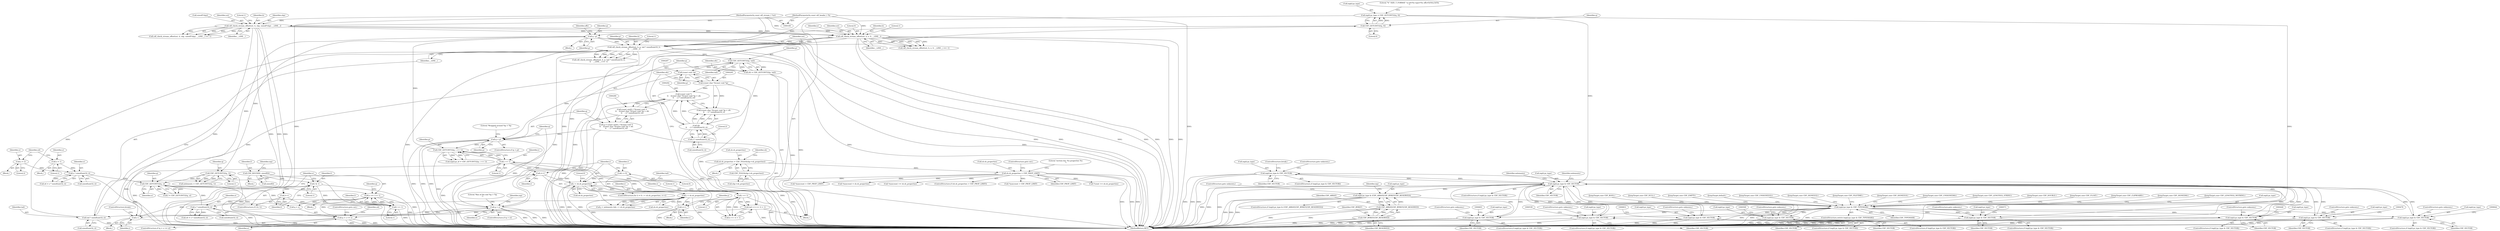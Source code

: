 digraph "0_php-src_0641e56be1af003aa02c7c6b0184466540637233@array" {
"1000854" [label="(Call,inp[i].pi_type & CDF_VECTOR)"];
"1000424" [label="(Call,inp[i].pi_type & CDF_TYPEMASK)"];
"1000411" [label="(Call,inp[i].pi_type & (CDF_ARRAY|CDF_BYREF|CDF_RESERVED))"];
"1000372" [label="(Call,inp[i].pi_type & CDF_VECTOR)"];
"1000340" [label="(Call,inp[i].pi_type = CDF_GETUINT32(q, 0))"];
"1000346" [label="(Call,CDF_GETUINT32(q, 0))"];
"1000318" [label="(Call,q > e)"];
"1000306" [label="(Call,q < p)"];
"1000287" [label="(Call,q = (const uint8_t *)(const void *)\n \t\t    ((const char *)(const void *)p + ofs\n \t\t    - 2 * sizeof(uint32_t)))"];
"1000289" [label="(Call,(const uint8_t *)(const void *)\n \t\t    ((const char *)(const void *)p + ofs\n \t\t    - 2 * sizeof(uint32_t)))"];
"1000291" [label="(Call,(const void *)\n \t\t    ((const char *)(const void *)p + ofs\n \t\t    - 2 * sizeof(uint32_t)))"];
"1000294" [label="(Call,(const char *)(const void *)p)"];
"1000296" [label="(Call,(const void *)p)"];
"1000284" [label="(Call,CDF_GETUINT32(p, tail))"];
"1000269" [label="(Call,cdf_check_stream_offset(sst, h, p, tail * sizeof(uint32_t),\n\t\t    __LINE__))"];
"1000238" [label="(Call,cdf_check_stream_offset(sst, h, e, 0, __LINE__))"];
"1000138" [label="(Call,cdf_check_stream_offset(sst, h, shp, sizeof(*shp), __LINE__))"];
"1000101" [label="(MethodParameterIn,const cdf_stream_t *sst)"];
"1000102" [label="(MethodParameterIn,const cdf_header_t *h)"];
"1000367" [label="(Call,q - p)"];
"1000335" [label="(Call,CDF_GETUINT32(p, i << 1))"];
"1000337" [label="(Call,i << 1)"];
"1000263" [label="(Call,i << 1)"];
"1000251" [label="(Call,i < sh.sh_properties)"];
"1000256" [label="(Call,i++)"];
"1000817" [label="(Call,i--)"];
"1000731" [label="(Call,i < sh.sh_properties)"];
"1000739" [label="(Call,i++)"];
"1000248" [label="(Call,i = 0)"];
"1000177" [label="(Call,sh.sh_properties > CDF_PROP_LIMIT)"];
"1000168" [label="(Call,sh.sh_properties = CDF_TOLE4(shp->sh_properties))"];
"1000172" [label="(Call,CDF_TOLE4(shp->sh_properties))"];
"1000273" [label="(Call,tail * sizeof(uint32_t))"];
"1000260" [label="(Call,tail = (i << 1) + 1)"];
"1000299" [label="(Call,ofs\n \t\t    - 2 * sizeof(uint32_t))"];
"1000282" [label="(Call,ofs = CDF_GETUINT32(p, tail))"];
"1000301" [label="(Call,2 * sizeof(uint32_t))"];
"1000805" [label="(Call,q + o >= e)"];
"1000745" [label="(Call,CDF_GETUINT32(q, o))"];
"1000382" [label="(Call,CDF_GETUINT32(q, 1))"];
"1000406" [label="(Call,o * sizeof(uint32_t))"];
"1000393" [label="(Call,o = 2)"];
"1000401" [label="(Call,o = 1)"];
"1000813" [label="(Call,o * sizeof(uint32_t))"];
"1000799" [label="(Call,o += l >> 1)"];
"1000801" [label="(Call,l >> 1)"];
"1000794" [label="(Call,l & 1)"];
"1000782" [label="(Call,CDF_ROUND(l, sizeof(l)))"];
"1000797" [label="(Call,l++)"];
"1000635" [label="(Call,inp[i].pi_type & CDF_VECTOR)"];
"1000594" [label="(Call,inp[i].pi_type & CDF_VECTOR)"];
"1000530" [label="(Call,inp[i].pi_type & CDF_VECTOR)"];
"1000854" [label="(Call,inp[i].pi_type & CDF_VECTOR)"];
"1000822" [label="(Call,inp[i].pi_type & CDF_VECTOR)"];
"1000500" [label="(Call,inp[i].pi_type & CDF_VECTOR)"];
"1000437" [label="(Call,inp[i].pi_type & CDF_VECTOR)"];
"1000562" [label="(Call,inp[i].pi_type & CDF_VECTOR)"];
"1000467" [label="(Call,inp[i].pi_type & CDF_VECTOR)"];
"1000417" [label="(Call,CDF_ARRAY|CDF_BYREF|CDF_RESERVED)"];
"1000419" [label="(Call,CDF_BYREF|CDF_RESERVED)"];
"1000379" [label="(Block,)"];
"1000249" [label="(Identifier,i)"];
"1000438" [label="(Call,inp[i].pi_type)"];
"1000784" [label="(Call,sizeof(l))"];
"1000339" [label="(Literal,1)"];
"1000242" [label="(Literal,0)"];
"1000145" [label="(Identifier,__LINE__)"];
"1000743" [label="(Call,l = CDF_GETUINT32(q, o))"];
"1000332" [label="(Identifier,inp)"];
"1000417" [label="(Call,CDF_ARRAY|CDF_BYREF|CDF_RESERVED)"];
"1000436" [label="(ControlStructure,if (inp[i].pi_type & CDF_VECTOR))"];
"1000335" [label="(Call,CDF_GETUINT32(p, i << 1))"];
"1000285" [label="(Identifier,p)"];
"1000287" [label="(Call,q = (const uint8_t *)(const void *)\n \t\t    ((const char *)(const void *)p + ofs\n \t\t    - 2 * sizeof(uint32_t)))"];
"1000265" [label="(Literal,1)"];
"1000727" [label="(Call,j < nelements && i < sh.sh_properties)"];
"1000746" [label="(Identifier,q)"];
"1000419" [label="(Call,CDF_BYREF|CDF_RESERVED)"];
"1000422" [label="(ControlStructure,goto unknown;)"];
"1000861" [label="(ControlStructure,goto unknown;)"];
"1000258" [label="(Block,)"];
"1000569" [label="(ControlStructure,goto unknown;)"];
"1000382" [label="(Call,CDF_GETUINT32(q, 1))"];
"1000498" [label="(JumpTarget,case CDF_UNSIGNED32:)"];
"1000860" [label="(Identifier,CDF_VECTOR)"];
"1000271" [label="(Identifier,h)"];
"1000318" [label="(Call,q > e)"];
"1000346" [label="(Call,CDF_GETUINT32(q, 0))"];
"1000181" [label="(Identifier,CDF_PROP_LIMIT)"];
"1000854" [label="(Call,inp[i].pi_type & CDF_VECTOR)"];
"1000801" [label="(Call,l >> 1)"];
"1000594" [label="(Call,inp[i].pi_type & CDF_VECTOR)"];
"1000294" [label="(Call,(const char *)(const void *)p)"];
"1000595" [label="(Call,inp[i].pi_type)"];
"1000420" [label="(Identifier,CDF_BYREF)"];
"1000797" [label="(Call,l++)"];
"1000403" [label="(Literal,1)"];
"1000410" [label="(ControlStructure,if (inp[i].pi_type & (CDF_ARRAY|CDF_BYREF|CDF_RESERVED)))"];
"1000736" [label="(Block,)"];
"1000821" [label="(ControlStructure,if (inp[i].pi_type & CDF_VECTOR))"];
"1000373" [label="(Call,inp[i].pi_type)"];
"1000782" [label="(Call,CDF_ROUND(l, sizeof(l)))"];
"1000263" [label="(Call,i << 1)"];
"1000465" [label="(JumpTarget,case CDF_SIGNED32:)"];
"1000341" [label="(Call,inp[i].pi_type)"];
"1000500" [label="(Call,inp[i].pi_type & CDF_VECTOR)"];
"1000820" [label="(JumpTarget,case CDF_FILETIME:)"];
"1000351" [label="(Literal,\"%\" SIZE_T_FORMAT \"u) id=%x type=%x offs=0x%tx,0x%x\n\")"];
"1000800" [label="(Identifier,o)"];
"1000102" [label="(MethodParameterIn,const cdf_header_t *h)"];
"1000435" [label="(JumpTarget,case CDF_SIGNED16:)"];
"1000819" [label="(ControlStructure,break;)"];
"1000251" [label="(Call,i < sh.sh_properties)"];
"1000179" [label="(Identifier,sh)"];
"1000741" [label="(Block,)"];
"1000853" [label="(ControlStructure,if (inp[i].pi_type & CDF_VECTOR))"];
"1000279" [label="(Literal,1)"];
"1000739" [label="(Call,i++)"];
"1000260" [label="(Call,tail = (i << 1) + 1)"];
"1000431" [label="(Block,)"];
"1000407" [label="(Identifier,o)"];
"1000139" [label="(Identifier,sst)"];
"1000499" [label="(ControlStructure,if (inp[i].pi_type & CDF_VECTOR))"];
"1000336" [label="(Identifier,p)"];
"1000404" [label="(Call,o4 = o * sizeof(uint32_t))"];
"1000789" [label="(Identifier,inp)"];
"1000421" [label="(Identifier,CDF_RESERVED)"];
"1000347" [label="(Identifier,q)"];
"1000256" [label="(Call,i++)"];
"1000560" [label="(JumpTarget,case CDF_UNSIGNED64:)"];
"1000283" [label="(Identifier,ofs)"];
"1000806" [label="(Call,q + o)"];
"1000676" [label="(JumpTarget,case CDF_LENGTH32_STRING:)"];
"1000418" [label="(Identifier,CDF_ARRAY)"];
"1000286" [label="(Identifier,tail)"];
"1000277" [label="(Identifier,__LINE__)"];
"1000563" [label="(Call,inp[i].pi_type)"];
"1000240" [label="(Identifier,h)"];
"1000804" [label="(ControlStructure,if (q + o >= e))"];
"1000393" [label="(Call,o = 2)"];
"1000633" [label="(JumpTarget,case CDF_DOUBLE:)"];
"1000423" [label="(ControlStructure,switch (inp[i].pi_type & CDF_TYPEMASK))"];
"1000237" [label="(Call,cdf_check_stream_offset(sst, h, e, 0, __LINE__) == -1)"];
"1000383" [label="(Identifier,q)"];
"1000296" [label="(Call,(const void *)p)"];
"1000284" [label="(Call,CDF_GETUINT32(p, tail))"];
"1000802" [label="(Identifier,l)"];
"1000338" [label="(Identifier,i)"];
"1000745" [label="(Call,CDF_GETUINT32(q, o))"];
"1000592" [label="(JumpTarget,case CDF_FLOAT:)"];
"1000245" [label="(Literal,1)"];
"1000852" [label="(JumpTarget,case CDF_CLIPBOARD:)"];
"1000305" [label="(ControlStructure,if (q < p))"];
"1000269" [label="(Call,cdf_check_stream_offset(sst, h, p, tail * sizeof(uint32_t),\n\t\t    __LINE__))"];
"1000168" [label="(Call,sh.sh_properties = CDF_TOLE4(shp->sh_properties))"];
"1000506" [label="(Identifier,CDF_VECTOR)"];
"1000273" [label="(Call,tail * sizeof(uint32_t))"];
"1000147" [label="(Literal,1)"];
"1000261" [label="(Identifier,tail)"];
"1000875" [label="(Literal,0)"];
"1000230" [label="(Call,*count += sh.sh_properties)"];
"1000813" [label="(Call,o * sizeof(uint32_t))"];
"1000828" [label="(Identifier,CDF_VECTOR)"];
"1000692" [label="(Call,*maxcount > CDF_PROP_LIMIT)"];
"1000528" [label="(JumpTarget,case CDF_SIGNED64:)"];
"1000312" [label="(Literal,\"Wrapped around %p < %p\n\")"];
"1000253" [label="(Call,sh.sh_properties)"];
"1000793" [label="(ControlStructure,if (l & 1))"];
"1000536" [label="(Identifier,CDF_VECTOR)"];
"1000138" [label="(Call,cdf_check_stream_offset(sst, h, shp, sizeof(*shp), __LINE__))"];
"1000537" [label="(ControlStructure,goto unknown;)"];
"1000252" [label="(Identifier,i)"];
"1000795" [label="(Identifier,l)"];
"1000411" [label="(Call,inp[i].pi_type & (CDF_ARRAY|CDF_BYREF|CDF_RESERVED))"];
"1000394" [label="(Identifier,o)"];
"1000402" [label="(Identifier,o)"];
"1000677" [label="(JumpTarget,case CDF_LENGTH32_WSTRING:)"];
"1000798" [label="(Identifier,l)"];
"1000809" [label="(Identifier,e)"];
"1000211" [label="(Call,*maxcount = sh.sh_properties)"];
"1000173" [label="(Call,shp->sh_properties)"];
"1000291" [label="(Call,(const void *)\n \t\t    ((const char *)(const void *)p + ofs\n \t\t    - 2 * sizeof(uint32_t)))"];
"1000568" [label="(Identifier,CDF_VECTOR)"];
"1000107" [label="(Block,)"];
"1000371" [label="(ControlStructure,if (inp[i].pi_type & CDF_VECTOR))"];
"1000634" [label="(ControlStructure,if (inp[i].pi_type & CDF_VECTOR))"];
"1000368" [label="(Identifier,q)"];
"1000262" [label="(Call,(i << 1) + 1)"];
"1000182" [label="(ControlStructure,goto out;)"];
"1000427" [label="(Identifier,inp)"];
"1000270" [label="(Identifier,sst)"];
"1000731" [label="(Call,i < sh.sh_properties)"];
"1000530" [label="(Call,inp[i].pi_type & CDF_VECTOR)"];
"1000562" [label="(Call,inp[i].pi_type & CDF_VECTOR)"];
"1000302" [label="(Literal,2)"];
"1000172" [label="(Call,CDF_TOLE4(shp->sh_properties))"];
"1000241" [label="(Identifier,e)"];
"1000140" [label="(Identifier,h)"];
"1000185" [label="(Literal,\"section len: %u properties %u\n\")"];
"1000805" [label="(Call,q + o >= e)"];
"1000561" [label="(ControlStructure,if (inp[i].pi_type & CDF_VECTOR))"];
"1000822" [label="(Call,inp[i].pi_type & CDF_VECTOR)"];
"1000372" [label="(Call,inp[i].pi_type & CDF_VECTOR)"];
"1000370" [label="(Identifier,offs)"];
"1000796" [label="(Literal,1)"];
"1000340" [label="(Call,inp[i].pi_type = CDF_GETUINT32(q, 0))"];
"1000257" [label="(Identifier,i)"];
"1000137" [label="(Call,cdf_check_stream_offset(sst, h, shp, sizeof(*shp), __LINE__) == -1)"];
"1000303" [label="(Call,sizeof(uint32_t))"];
"1000641" [label="(Identifier,CDF_VECTOR)"];
"1000282" [label="(Call,ofs = CDF_GETUINT32(p, tail))"];
"1000319" [label="(Identifier,q)"];
"1000817" [label="(Call,i--)"];
"1000408" [label="(Call,sizeof(uint32_t))"];
"1000247" [label="(ControlStructure,for (i = 0; i < sh.sh_properties; i++))"];
"1000601" [label="(ControlStructure,goto unknown;)"];
"1000531" [label="(Call,inp[i].pi_type)"];
"1000425" [label="(Call,inp[i].pi_type)"];
"1000177" [label="(Call,sh.sh_properties > CDF_PROP_LIMIT)"];
"1000381" [label="(Identifier,nelements)"];
"1000497" [label="(JumpTarget,case CDF_BOOL:)"];
"1000399" [label="(Identifier,nelements)"];
"1000293" [label="(Call,(const char *)(const void *)p + ofs\n \t\t    - 2 * sizeof(uint32_t))"];
"1000855" [label="(Call,inp[i].pi_type)"];
"1000814" [label="(Identifier,o)"];
"1000507" [label="(ControlStructure,goto unknown;)"];
"1000473" [label="(Identifier,CDF_VECTOR)"];
"1000862" [label="(ControlStructure,break;)"];
"1000395" [label="(Literal,2)"];
"1000406" [label="(Call,o * sizeof(uint32_t))"];
"1000740" [label="(Identifier,i)"];
"1000642" [label="(ControlStructure,goto unknown;)"];
"1000818" [label="(Identifier,i)"];
"1000474" [label="(ControlStructure,goto unknown;)"];
"1000324" [label="(Literal,\"Ran of the end %p > %p\n\")"];
"1000308" [label="(Identifier,p)"];
"1000432" [label="(JumpTarget,case CDF_NULL:)"];
"1000437" [label="(Call,inp[i].pi_type & CDF_VECTOR)"];
"1000466" [label="(ControlStructure,if (inp[i].pi_type & CDF_VECTOR))"];
"1000274" [label="(Identifier,tail)"];
"1000298" [label="(Identifier,p)"];
"1000238" [label="(Call,cdf_check_stream_offset(sst, h, e, 0, __LINE__))"];
"1000799" [label="(Call,o += l >> 1)"];
"1000397" [label="(Block,)"];
"1000101" [label="(MethodParameterIn,const cdf_stream_t *sst)"];
"1000239" [label="(Identifier,sst)"];
"1000272" [label="(Identifier,p)"];
"1000264" [label="(Identifier,i)"];
"1000141" [label="(Identifier,shp)"];
"1000636" [label="(Call,inp[i].pi_type)"];
"1000366" [label="(Block,)"];
"1000729" [label="(Identifier,j)"];
"1000811" [label="(Call,o4 = o * sizeof(uint32_t))"];
"1000369" [label="(Identifier,p)"];
"1000266" [label="(Literal,1)"];
"1000268" [label="(Call,cdf_check_stream_offset(sst, h, p, tail * sizeof(uint32_t),\n\t\t    __LINE__) == -1)"];
"1000203" [label="(Call,*maxcount += sh.sh_properties)"];
"1000300" [label="(Identifier,ofs)"];
"1000142" [label="(Call,sizeof(*shp))"];
"1000733" [label="(Call,sh.sh_properties)"];
"1000317" [label="(ControlStructure,if (q > e))"];
"1000812" [label="(Identifier,o4)"];
"1000348" [label="(Literal,0)"];
"1000794" [label="(Call,l & 1)"];
"1000783" [label="(Identifier,l)"];
"1000747" [label="(Identifier,o)"];
"1000329" [label="(Call,inp[i].pi_id = CDF_GETUINT32(p, i << 1))"];
"1000444" [label="(ControlStructure,goto unknown;)"];
"1000380" [label="(Call,nelements = CDF_GETUINT32(q, 1))"];
"1000803" [label="(Literal,1)"];
"1000320" [label="(Identifier,e)"];
"1000467" [label="(Call,inp[i].pi_type & CDF_VECTOR)"];
"1000306" [label="(Call,q < p)"];
"1000248" [label="(Call,i = 0)"];
"1000781" [label="(Block,)"];
"1000250" [label="(Literal,0)"];
"1000176" [label="(ControlStructure,if (sh.sh_properties > CDF_PROP_LIMIT))"];
"1000823" [label="(Call,inp[i].pi_type)"];
"1000288" [label="(Identifier,q)"];
"1000275" [label="(Call,sizeof(uint32_t))"];
"1000529" [label="(ControlStructure,if (inp[i].pi_type & CDF_VECTOR))"];
"1000883" [label="(MethodReturn,RET)"];
"1000299" [label="(Call,ofs\n \t\t    - 2 * sizeof(uint32_t))"];
"1000243" [label="(Identifier,__LINE__)"];
"1000424" [label="(Call,inp[i].pi_type & CDF_TYPEMASK)"];
"1000198" [label="(Call,*maxcount > CDF_PROP_LIMIT)"];
"1000378" [label="(Identifier,CDF_VECTOR)"];
"1000401" [label="(Call,o = 1)"];
"1000289" [label="(Call,(const uint8_t *)(const void *)\n \t\t    ((const char *)(const void *)p + ofs\n \t\t    - 2 * sizeof(uint32_t)))"];
"1000178" [label="(Call,sh.sh_properties)"];
"1000384" [label="(Literal,1)"];
"1000405" [label="(Identifier,o4)"];
"1000600" [label="(Identifier,CDF_VECTOR)"];
"1000433" [label="(JumpTarget,case CDF_EMPTY:)"];
"1000815" [label="(Call,sizeof(uint32_t))"];
"1000635" [label="(Call,inp[i].pi_type & CDF_VECTOR)"];
"1000307" [label="(Identifier,q)"];
"1000468" [label="(Call,inp[i].pi_type)"];
"1000367" [label="(Call,q - p)"];
"1000169" [label="(Call,sh.sh_properties)"];
"1000301" [label="(Call,2 * sizeof(uint32_t))"];
"1000501" [label="(Call,inp[i].pi_type)"];
"1000732" [label="(Identifier,i)"];
"1000430" [label="(Identifier,CDF_TYPEMASK)"];
"1000337" [label="(Call,i << 1)"];
"1000807" [label="(Identifier,q)"];
"1000829" [label="(ControlStructure,goto unknown;)"];
"1000593" [label="(ControlStructure,if (inp[i].pi_type & CDF_VECTOR))"];
"1000810" [label="(ControlStructure,goto out;)"];
"1000443" [label="(Identifier,CDF_VECTOR)"];
"1000863" [label="(JumpTarget,default:)"];
"1000412" [label="(Call,inp[i].pi_type)"];
"1000854" -> "1000853"  [label="AST: "];
"1000854" -> "1000860"  [label="CFG: "];
"1000855" -> "1000854"  [label="AST: "];
"1000860" -> "1000854"  [label="AST: "];
"1000861" -> "1000854"  [label="CFG: "];
"1000862" -> "1000854"  [label="CFG: "];
"1000854" -> "1000883"  [label="DDG: "];
"1000854" -> "1000883"  [label="DDG: "];
"1000854" -> "1000883"  [label="DDG: "];
"1000854" -> "1000372"  [label="DDG: "];
"1000424" -> "1000854"  [label="DDG: "];
"1000372" -> "1000854"  [label="DDG: "];
"1000424" -> "1000423"  [label="AST: "];
"1000424" -> "1000430"  [label="CFG: "];
"1000425" -> "1000424"  [label="AST: "];
"1000430" -> "1000424"  [label="AST: "];
"1000432" -> "1000424"  [label="CFG: "];
"1000433" -> "1000424"  [label="CFG: "];
"1000435" -> "1000424"  [label="CFG: "];
"1000465" -> "1000424"  [label="CFG: "];
"1000497" -> "1000424"  [label="CFG: "];
"1000498" -> "1000424"  [label="CFG: "];
"1000528" -> "1000424"  [label="CFG: "];
"1000560" -> "1000424"  [label="CFG: "];
"1000592" -> "1000424"  [label="CFG: "];
"1000633" -> "1000424"  [label="CFG: "];
"1000676" -> "1000424"  [label="CFG: "];
"1000677" -> "1000424"  [label="CFG: "];
"1000820" -> "1000424"  [label="CFG: "];
"1000852" -> "1000424"  [label="CFG: "];
"1000863" -> "1000424"  [label="CFG: "];
"1000424" -> "1000883"  [label="DDG: "];
"1000424" -> "1000883"  [label="DDG: "];
"1000424" -> "1000883"  [label="DDG: "];
"1000411" -> "1000424"  [label="DDG: "];
"1000424" -> "1000437"  [label="DDG: "];
"1000424" -> "1000467"  [label="DDG: "];
"1000424" -> "1000500"  [label="DDG: "];
"1000424" -> "1000530"  [label="DDG: "];
"1000424" -> "1000562"  [label="DDG: "];
"1000424" -> "1000594"  [label="DDG: "];
"1000424" -> "1000635"  [label="DDG: "];
"1000424" -> "1000822"  [label="DDG: "];
"1000411" -> "1000410"  [label="AST: "];
"1000411" -> "1000417"  [label="CFG: "];
"1000412" -> "1000411"  [label="AST: "];
"1000417" -> "1000411"  [label="AST: "];
"1000422" -> "1000411"  [label="CFG: "];
"1000427" -> "1000411"  [label="CFG: "];
"1000411" -> "1000883"  [label="DDG: "];
"1000411" -> "1000883"  [label="DDG: "];
"1000411" -> "1000883"  [label="DDG: "];
"1000372" -> "1000411"  [label="DDG: "];
"1000417" -> "1000411"  [label="DDG: "];
"1000417" -> "1000411"  [label="DDG: "];
"1000372" -> "1000371"  [label="AST: "];
"1000372" -> "1000378"  [label="CFG: "];
"1000373" -> "1000372"  [label="AST: "];
"1000378" -> "1000372"  [label="AST: "];
"1000381" -> "1000372"  [label="CFG: "];
"1000399" -> "1000372"  [label="CFG: "];
"1000372" -> "1000883"  [label="DDG: "];
"1000372" -> "1000883"  [label="DDG: "];
"1000372" -> "1000883"  [label="DDG: "];
"1000340" -> "1000372"  [label="DDG: "];
"1000635" -> "1000372"  [label="DDG: "];
"1000594" -> "1000372"  [label="DDG: "];
"1000530" -> "1000372"  [label="DDG: "];
"1000822" -> "1000372"  [label="DDG: "];
"1000500" -> "1000372"  [label="DDG: "];
"1000437" -> "1000372"  [label="DDG: "];
"1000562" -> "1000372"  [label="DDG: "];
"1000467" -> "1000372"  [label="DDG: "];
"1000372" -> "1000437"  [label="DDG: "];
"1000372" -> "1000467"  [label="DDG: "];
"1000372" -> "1000500"  [label="DDG: "];
"1000372" -> "1000530"  [label="DDG: "];
"1000372" -> "1000562"  [label="DDG: "];
"1000372" -> "1000594"  [label="DDG: "];
"1000372" -> "1000635"  [label="DDG: "];
"1000372" -> "1000822"  [label="DDG: "];
"1000340" -> "1000258"  [label="AST: "];
"1000340" -> "1000346"  [label="CFG: "];
"1000341" -> "1000340"  [label="AST: "];
"1000346" -> "1000340"  [label="AST: "];
"1000351" -> "1000340"  [label="CFG: "];
"1000340" -> "1000883"  [label="DDG: "];
"1000346" -> "1000340"  [label="DDG: "];
"1000346" -> "1000340"  [label="DDG: "];
"1000346" -> "1000348"  [label="CFG: "];
"1000347" -> "1000346"  [label="AST: "];
"1000348" -> "1000346"  [label="AST: "];
"1000318" -> "1000346"  [label="DDG: "];
"1000346" -> "1000367"  [label="DDG: "];
"1000318" -> "1000317"  [label="AST: "];
"1000318" -> "1000320"  [label="CFG: "];
"1000319" -> "1000318"  [label="AST: "];
"1000320" -> "1000318"  [label="AST: "];
"1000324" -> "1000318"  [label="CFG: "];
"1000332" -> "1000318"  [label="CFG: "];
"1000318" -> "1000883"  [label="DDG: "];
"1000318" -> "1000883"  [label="DDG: "];
"1000318" -> "1000883"  [label="DDG: "];
"1000306" -> "1000318"  [label="DDG: "];
"1000805" -> "1000318"  [label="DDG: "];
"1000238" -> "1000318"  [label="DDG: "];
"1000318" -> "1000805"  [label="DDG: "];
"1000306" -> "1000305"  [label="AST: "];
"1000306" -> "1000308"  [label="CFG: "];
"1000307" -> "1000306"  [label="AST: "];
"1000308" -> "1000306"  [label="AST: "];
"1000312" -> "1000306"  [label="CFG: "];
"1000319" -> "1000306"  [label="CFG: "];
"1000306" -> "1000883"  [label="DDG: "];
"1000306" -> "1000883"  [label="DDG: "];
"1000306" -> "1000883"  [label="DDG: "];
"1000287" -> "1000306"  [label="DDG: "];
"1000296" -> "1000306"  [label="DDG: "];
"1000306" -> "1000335"  [label="DDG: "];
"1000287" -> "1000258"  [label="AST: "];
"1000287" -> "1000289"  [label="CFG: "];
"1000288" -> "1000287"  [label="AST: "];
"1000289" -> "1000287"  [label="AST: "];
"1000307" -> "1000287"  [label="CFG: "];
"1000287" -> "1000883"  [label="DDG: "];
"1000289" -> "1000287"  [label="DDG: "];
"1000289" -> "1000291"  [label="CFG: "];
"1000290" -> "1000289"  [label="AST: "];
"1000291" -> "1000289"  [label="AST: "];
"1000289" -> "1000883"  [label="DDG: "];
"1000291" -> "1000289"  [label="DDG: "];
"1000291" -> "1000293"  [label="CFG: "];
"1000292" -> "1000291"  [label="AST: "];
"1000293" -> "1000291"  [label="AST: "];
"1000291" -> "1000883"  [label="DDG: "];
"1000294" -> "1000291"  [label="DDG: "];
"1000299" -> "1000291"  [label="DDG: "];
"1000299" -> "1000291"  [label="DDG: "];
"1000294" -> "1000293"  [label="AST: "];
"1000294" -> "1000296"  [label="CFG: "];
"1000295" -> "1000294"  [label="AST: "];
"1000296" -> "1000294"  [label="AST: "];
"1000300" -> "1000294"  [label="CFG: "];
"1000294" -> "1000883"  [label="DDG: "];
"1000294" -> "1000293"  [label="DDG: "];
"1000296" -> "1000294"  [label="DDG: "];
"1000296" -> "1000298"  [label="CFG: "];
"1000297" -> "1000296"  [label="AST: "];
"1000298" -> "1000296"  [label="AST: "];
"1000284" -> "1000296"  [label="DDG: "];
"1000284" -> "1000282"  [label="AST: "];
"1000284" -> "1000286"  [label="CFG: "];
"1000285" -> "1000284"  [label="AST: "];
"1000286" -> "1000284"  [label="AST: "];
"1000282" -> "1000284"  [label="CFG: "];
"1000284" -> "1000883"  [label="DDG: "];
"1000284" -> "1000282"  [label="DDG: "];
"1000284" -> "1000282"  [label="DDG: "];
"1000269" -> "1000284"  [label="DDG: "];
"1000273" -> "1000284"  [label="DDG: "];
"1000269" -> "1000268"  [label="AST: "];
"1000269" -> "1000277"  [label="CFG: "];
"1000270" -> "1000269"  [label="AST: "];
"1000271" -> "1000269"  [label="AST: "];
"1000272" -> "1000269"  [label="AST: "];
"1000273" -> "1000269"  [label="AST: "];
"1000277" -> "1000269"  [label="AST: "];
"1000279" -> "1000269"  [label="CFG: "];
"1000269" -> "1000883"  [label="DDG: "];
"1000269" -> "1000883"  [label="DDG: "];
"1000269" -> "1000883"  [label="DDG: "];
"1000269" -> "1000883"  [label="DDG: "];
"1000269" -> "1000883"  [label="DDG: "];
"1000269" -> "1000268"  [label="DDG: "];
"1000269" -> "1000268"  [label="DDG: "];
"1000269" -> "1000268"  [label="DDG: "];
"1000269" -> "1000268"  [label="DDG: "];
"1000269" -> "1000268"  [label="DDG: "];
"1000238" -> "1000269"  [label="DDG: "];
"1000238" -> "1000269"  [label="DDG: "];
"1000238" -> "1000269"  [label="DDG: "];
"1000101" -> "1000269"  [label="DDG: "];
"1000102" -> "1000269"  [label="DDG: "];
"1000367" -> "1000269"  [label="DDG: "];
"1000273" -> "1000269"  [label="DDG: "];
"1000238" -> "1000237"  [label="AST: "];
"1000238" -> "1000243"  [label="CFG: "];
"1000239" -> "1000238"  [label="AST: "];
"1000240" -> "1000238"  [label="AST: "];
"1000241" -> "1000238"  [label="AST: "];
"1000242" -> "1000238"  [label="AST: "];
"1000243" -> "1000238"  [label="AST: "];
"1000245" -> "1000238"  [label="CFG: "];
"1000238" -> "1000883"  [label="DDG: "];
"1000238" -> "1000883"  [label="DDG: "];
"1000238" -> "1000883"  [label="DDG: "];
"1000238" -> "1000883"  [label="DDG: "];
"1000238" -> "1000237"  [label="DDG: "];
"1000238" -> "1000237"  [label="DDG: "];
"1000238" -> "1000237"  [label="DDG: "];
"1000238" -> "1000237"  [label="DDG: "];
"1000238" -> "1000237"  [label="DDG: "];
"1000138" -> "1000238"  [label="DDG: "];
"1000138" -> "1000238"  [label="DDG: "];
"1000138" -> "1000238"  [label="DDG: "];
"1000101" -> "1000238"  [label="DDG: "];
"1000102" -> "1000238"  [label="DDG: "];
"1000138" -> "1000137"  [label="AST: "];
"1000138" -> "1000145"  [label="CFG: "];
"1000139" -> "1000138"  [label="AST: "];
"1000140" -> "1000138"  [label="AST: "];
"1000141" -> "1000138"  [label="AST: "];
"1000142" -> "1000138"  [label="AST: "];
"1000145" -> "1000138"  [label="AST: "];
"1000147" -> "1000138"  [label="CFG: "];
"1000138" -> "1000883"  [label="DDG: "];
"1000138" -> "1000883"  [label="DDG: "];
"1000138" -> "1000883"  [label="DDG: "];
"1000138" -> "1000883"  [label="DDG: "];
"1000138" -> "1000137"  [label="DDG: "];
"1000138" -> "1000137"  [label="DDG: "];
"1000138" -> "1000137"  [label="DDG: "];
"1000138" -> "1000137"  [label="DDG: "];
"1000101" -> "1000138"  [label="DDG: "];
"1000102" -> "1000138"  [label="DDG: "];
"1000101" -> "1000100"  [label="AST: "];
"1000101" -> "1000883"  [label="DDG: "];
"1000102" -> "1000100"  [label="AST: "];
"1000102" -> "1000883"  [label="DDG: "];
"1000367" -> "1000366"  [label="AST: "];
"1000367" -> "1000369"  [label="CFG: "];
"1000368" -> "1000367"  [label="AST: "];
"1000369" -> "1000367"  [label="AST: "];
"1000370" -> "1000367"  [label="CFG: "];
"1000367" -> "1000883"  [label="DDG: "];
"1000367" -> "1000883"  [label="DDG: "];
"1000367" -> "1000883"  [label="DDG: "];
"1000335" -> "1000367"  [label="DDG: "];
"1000367" -> "1000382"  [label="DDG: "];
"1000367" -> "1000745"  [label="DDG: "];
"1000335" -> "1000329"  [label="AST: "];
"1000335" -> "1000337"  [label="CFG: "];
"1000336" -> "1000335"  [label="AST: "];
"1000337" -> "1000335"  [label="AST: "];
"1000329" -> "1000335"  [label="CFG: "];
"1000335" -> "1000883"  [label="DDG: "];
"1000335" -> "1000329"  [label="DDG: "];
"1000335" -> "1000329"  [label="DDG: "];
"1000337" -> "1000335"  [label="DDG: "];
"1000337" -> "1000335"  [label="DDG: "];
"1000337" -> "1000339"  [label="CFG: "];
"1000338" -> "1000337"  [label="AST: "];
"1000339" -> "1000337"  [label="AST: "];
"1000337" -> "1000883"  [label="DDG: "];
"1000337" -> "1000256"  [label="DDG: "];
"1000263" -> "1000337"  [label="DDG: "];
"1000337" -> "1000731"  [label="DDG: "];
"1000337" -> "1000739"  [label="DDG: "];
"1000337" -> "1000817"  [label="DDG: "];
"1000263" -> "1000262"  [label="AST: "];
"1000263" -> "1000265"  [label="CFG: "];
"1000264" -> "1000263"  [label="AST: "];
"1000265" -> "1000263"  [label="AST: "];
"1000266" -> "1000263"  [label="CFG: "];
"1000263" -> "1000883"  [label="DDG: "];
"1000263" -> "1000260"  [label="DDG: "];
"1000263" -> "1000260"  [label="DDG: "];
"1000263" -> "1000262"  [label="DDG: "];
"1000263" -> "1000262"  [label="DDG: "];
"1000251" -> "1000263"  [label="DDG: "];
"1000251" -> "1000247"  [label="AST: "];
"1000251" -> "1000253"  [label="CFG: "];
"1000252" -> "1000251"  [label="AST: "];
"1000253" -> "1000251"  [label="AST: "];
"1000261" -> "1000251"  [label="CFG: "];
"1000875" -> "1000251"  [label="CFG: "];
"1000251" -> "1000883"  [label="DDG: "];
"1000251" -> "1000883"  [label="DDG: "];
"1000251" -> "1000883"  [label="DDG: "];
"1000256" -> "1000251"  [label="DDG: "];
"1000248" -> "1000251"  [label="DDG: "];
"1000731" -> "1000251"  [label="DDG: "];
"1000177" -> "1000251"  [label="DDG: "];
"1000251" -> "1000727"  [label="DDG: "];
"1000251" -> "1000731"  [label="DDG: "];
"1000256" -> "1000247"  [label="AST: "];
"1000256" -> "1000257"  [label="CFG: "];
"1000257" -> "1000256"  [label="AST: "];
"1000252" -> "1000256"  [label="CFG: "];
"1000817" -> "1000256"  [label="DDG: "];
"1000817" -> "1000431"  [label="AST: "];
"1000817" -> "1000818"  [label="CFG: "];
"1000818" -> "1000817"  [label="AST: "];
"1000819" -> "1000817"  [label="CFG: "];
"1000817" -> "1000883"  [label="DDG: "];
"1000731" -> "1000817"  [label="DDG: "];
"1000739" -> "1000817"  [label="DDG: "];
"1000731" -> "1000727"  [label="AST: "];
"1000731" -> "1000733"  [label="CFG: "];
"1000732" -> "1000731"  [label="AST: "];
"1000733" -> "1000731"  [label="AST: "];
"1000727" -> "1000731"  [label="CFG: "];
"1000731" -> "1000883"  [label="DDG: "];
"1000731" -> "1000883"  [label="DDG: "];
"1000731" -> "1000727"  [label="DDG: "];
"1000731" -> "1000727"  [label="DDG: "];
"1000739" -> "1000731"  [label="DDG: "];
"1000731" -> "1000739"  [label="DDG: "];
"1000739" -> "1000736"  [label="AST: "];
"1000739" -> "1000740"  [label="CFG: "];
"1000740" -> "1000739"  [label="AST: "];
"1000729" -> "1000739"  [label="CFG: "];
"1000739" -> "1000883"  [label="DDG: "];
"1000248" -> "1000247"  [label="AST: "];
"1000248" -> "1000250"  [label="CFG: "];
"1000249" -> "1000248"  [label="AST: "];
"1000250" -> "1000248"  [label="AST: "];
"1000252" -> "1000248"  [label="CFG: "];
"1000177" -> "1000176"  [label="AST: "];
"1000177" -> "1000181"  [label="CFG: "];
"1000178" -> "1000177"  [label="AST: "];
"1000181" -> "1000177"  [label="AST: "];
"1000182" -> "1000177"  [label="CFG: "];
"1000185" -> "1000177"  [label="CFG: "];
"1000177" -> "1000883"  [label="DDG: "];
"1000177" -> "1000883"  [label="DDG: "];
"1000177" -> "1000883"  [label="DDG: "];
"1000168" -> "1000177"  [label="DDG: "];
"1000177" -> "1000198"  [label="DDG: "];
"1000177" -> "1000203"  [label="DDG: "];
"1000177" -> "1000211"  [label="DDG: "];
"1000177" -> "1000230"  [label="DDG: "];
"1000177" -> "1000692"  [label="DDG: "];
"1000168" -> "1000107"  [label="AST: "];
"1000168" -> "1000172"  [label="CFG: "];
"1000169" -> "1000168"  [label="AST: "];
"1000172" -> "1000168"  [label="AST: "];
"1000179" -> "1000168"  [label="CFG: "];
"1000168" -> "1000883"  [label="DDG: "];
"1000172" -> "1000168"  [label="DDG: "];
"1000172" -> "1000173"  [label="CFG: "];
"1000173" -> "1000172"  [label="AST: "];
"1000172" -> "1000883"  [label="DDG: "];
"1000273" -> "1000275"  [label="CFG: "];
"1000274" -> "1000273"  [label="AST: "];
"1000275" -> "1000273"  [label="AST: "];
"1000277" -> "1000273"  [label="CFG: "];
"1000273" -> "1000883"  [label="DDG: "];
"1000260" -> "1000273"  [label="DDG: "];
"1000260" -> "1000258"  [label="AST: "];
"1000260" -> "1000262"  [label="CFG: "];
"1000261" -> "1000260"  [label="AST: "];
"1000262" -> "1000260"  [label="AST: "];
"1000270" -> "1000260"  [label="CFG: "];
"1000260" -> "1000883"  [label="DDG: "];
"1000299" -> "1000293"  [label="AST: "];
"1000299" -> "1000301"  [label="CFG: "];
"1000300" -> "1000299"  [label="AST: "];
"1000301" -> "1000299"  [label="AST: "];
"1000293" -> "1000299"  [label="CFG: "];
"1000299" -> "1000883"  [label="DDG: "];
"1000299" -> "1000883"  [label="DDG: "];
"1000299" -> "1000293"  [label="DDG: "];
"1000299" -> "1000293"  [label="DDG: "];
"1000282" -> "1000299"  [label="DDG: "];
"1000301" -> "1000299"  [label="DDG: "];
"1000282" -> "1000258"  [label="AST: "];
"1000283" -> "1000282"  [label="AST: "];
"1000288" -> "1000282"  [label="CFG: "];
"1000282" -> "1000883"  [label="DDG: "];
"1000301" -> "1000303"  [label="CFG: "];
"1000302" -> "1000301"  [label="AST: "];
"1000303" -> "1000301"  [label="AST: "];
"1000805" -> "1000804"  [label="AST: "];
"1000805" -> "1000809"  [label="CFG: "];
"1000806" -> "1000805"  [label="AST: "];
"1000809" -> "1000805"  [label="AST: "];
"1000810" -> "1000805"  [label="CFG: "];
"1000812" -> "1000805"  [label="CFG: "];
"1000805" -> "1000883"  [label="DDG: "];
"1000805" -> "1000883"  [label="DDG: "];
"1000805" -> "1000883"  [label="DDG: "];
"1000745" -> "1000805"  [label="DDG: "];
"1000799" -> "1000805"  [label="DDG: "];
"1000745" -> "1000743"  [label="AST: "];
"1000745" -> "1000747"  [label="CFG: "];
"1000746" -> "1000745"  [label="AST: "];
"1000747" -> "1000745"  [label="AST: "];
"1000743" -> "1000745"  [label="CFG: "];
"1000745" -> "1000743"  [label="DDG: "];
"1000745" -> "1000743"  [label="DDG: "];
"1000382" -> "1000745"  [label="DDG: "];
"1000406" -> "1000745"  [label="DDG: "];
"1000813" -> "1000745"  [label="DDG: "];
"1000745" -> "1000799"  [label="DDG: "];
"1000745" -> "1000806"  [label="DDG: "];
"1000382" -> "1000380"  [label="AST: "];
"1000382" -> "1000384"  [label="CFG: "];
"1000383" -> "1000382"  [label="AST: "];
"1000384" -> "1000382"  [label="AST: "];
"1000380" -> "1000382"  [label="CFG: "];
"1000382" -> "1000883"  [label="DDG: "];
"1000382" -> "1000380"  [label="DDG: "];
"1000382" -> "1000380"  [label="DDG: "];
"1000406" -> "1000404"  [label="AST: "];
"1000406" -> "1000408"  [label="CFG: "];
"1000407" -> "1000406"  [label="AST: "];
"1000408" -> "1000406"  [label="AST: "];
"1000404" -> "1000406"  [label="CFG: "];
"1000406" -> "1000883"  [label="DDG: "];
"1000406" -> "1000404"  [label="DDG: "];
"1000393" -> "1000406"  [label="DDG: "];
"1000401" -> "1000406"  [label="DDG: "];
"1000393" -> "1000379"  [label="AST: "];
"1000393" -> "1000395"  [label="CFG: "];
"1000394" -> "1000393"  [label="AST: "];
"1000395" -> "1000393"  [label="AST: "];
"1000405" -> "1000393"  [label="CFG: "];
"1000401" -> "1000397"  [label="AST: "];
"1000401" -> "1000403"  [label="CFG: "];
"1000402" -> "1000401"  [label="AST: "];
"1000403" -> "1000401"  [label="AST: "];
"1000405" -> "1000401"  [label="CFG: "];
"1000813" -> "1000811"  [label="AST: "];
"1000813" -> "1000815"  [label="CFG: "];
"1000814" -> "1000813"  [label="AST: "];
"1000815" -> "1000813"  [label="AST: "];
"1000811" -> "1000813"  [label="CFG: "];
"1000813" -> "1000883"  [label="DDG: "];
"1000813" -> "1000811"  [label="DDG: "];
"1000799" -> "1000813"  [label="DDG: "];
"1000799" -> "1000741"  [label="AST: "];
"1000799" -> "1000801"  [label="CFG: "];
"1000800" -> "1000799"  [label="AST: "];
"1000801" -> "1000799"  [label="AST: "];
"1000807" -> "1000799"  [label="CFG: "];
"1000799" -> "1000883"  [label="DDG: "];
"1000801" -> "1000799"  [label="DDG: "];
"1000801" -> "1000799"  [label="DDG: "];
"1000799" -> "1000806"  [label="DDG: "];
"1000801" -> "1000803"  [label="CFG: "];
"1000802" -> "1000801"  [label="AST: "];
"1000803" -> "1000801"  [label="AST: "];
"1000801" -> "1000883"  [label="DDG: "];
"1000794" -> "1000801"  [label="DDG: "];
"1000797" -> "1000801"  [label="DDG: "];
"1000794" -> "1000793"  [label="AST: "];
"1000794" -> "1000796"  [label="CFG: "];
"1000795" -> "1000794"  [label="AST: "];
"1000796" -> "1000794"  [label="AST: "];
"1000798" -> "1000794"  [label="CFG: "];
"1000800" -> "1000794"  [label="CFG: "];
"1000794" -> "1000883"  [label="DDG: "];
"1000782" -> "1000794"  [label="DDG: "];
"1000794" -> "1000797"  [label="DDG: "];
"1000782" -> "1000781"  [label="AST: "];
"1000782" -> "1000784"  [label="CFG: "];
"1000783" -> "1000782"  [label="AST: "];
"1000784" -> "1000782"  [label="AST: "];
"1000789" -> "1000782"  [label="CFG: "];
"1000782" -> "1000883"  [label="DDG: "];
"1000797" -> "1000793"  [label="AST: "];
"1000797" -> "1000798"  [label="CFG: "];
"1000798" -> "1000797"  [label="AST: "];
"1000800" -> "1000797"  [label="CFG: "];
"1000635" -> "1000634"  [label="AST: "];
"1000635" -> "1000641"  [label="CFG: "];
"1000636" -> "1000635"  [label="AST: "];
"1000641" -> "1000635"  [label="AST: "];
"1000642" -> "1000635"  [label="CFG: "];
"1000644" -> "1000635"  [label="CFG: "];
"1000635" -> "1000883"  [label="DDG: "];
"1000635" -> "1000883"  [label="DDG: "];
"1000635" -> "1000883"  [label="DDG: "];
"1000594" -> "1000593"  [label="AST: "];
"1000594" -> "1000600"  [label="CFG: "];
"1000595" -> "1000594"  [label="AST: "];
"1000600" -> "1000594"  [label="AST: "];
"1000601" -> "1000594"  [label="CFG: "];
"1000603" -> "1000594"  [label="CFG: "];
"1000594" -> "1000883"  [label="DDG: "];
"1000594" -> "1000883"  [label="DDG: "];
"1000594" -> "1000883"  [label="DDG: "];
"1000530" -> "1000529"  [label="AST: "];
"1000530" -> "1000536"  [label="CFG: "];
"1000531" -> "1000530"  [label="AST: "];
"1000536" -> "1000530"  [label="AST: "];
"1000537" -> "1000530"  [label="CFG: "];
"1000539" -> "1000530"  [label="CFG: "];
"1000530" -> "1000883"  [label="DDG: "];
"1000530" -> "1000883"  [label="DDG: "];
"1000530" -> "1000883"  [label="DDG: "];
"1000822" -> "1000821"  [label="AST: "];
"1000822" -> "1000828"  [label="CFG: "];
"1000823" -> "1000822"  [label="AST: "];
"1000828" -> "1000822"  [label="AST: "];
"1000829" -> "1000822"  [label="CFG: "];
"1000831" -> "1000822"  [label="CFG: "];
"1000822" -> "1000883"  [label="DDG: "];
"1000822" -> "1000883"  [label="DDG: "];
"1000822" -> "1000883"  [label="DDG: "];
"1000500" -> "1000499"  [label="AST: "];
"1000500" -> "1000506"  [label="CFG: "];
"1000501" -> "1000500"  [label="AST: "];
"1000506" -> "1000500"  [label="AST: "];
"1000507" -> "1000500"  [label="CFG: "];
"1000509" -> "1000500"  [label="CFG: "];
"1000500" -> "1000883"  [label="DDG: "];
"1000500" -> "1000883"  [label="DDG: "];
"1000500" -> "1000883"  [label="DDG: "];
"1000437" -> "1000436"  [label="AST: "];
"1000437" -> "1000443"  [label="CFG: "];
"1000438" -> "1000437"  [label="AST: "];
"1000443" -> "1000437"  [label="AST: "];
"1000444" -> "1000437"  [label="CFG: "];
"1000446" -> "1000437"  [label="CFG: "];
"1000437" -> "1000883"  [label="DDG: "];
"1000437" -> "1000883"  [label="DDG: "];
"1000437" -> "1000883"  [label="DDG: "];
"1000562" -> "1000561"  [label="AST: "];
"1000562" -> "1000568"  [label="CFG: "];
"1000563" -> "1000562"  [label="AST: "];
"1000568" -> "1000562"  [label="AST: "];
"1000569" -> "1000562"  [label="CFG: "];
"1000571" -> "1000562"  [label="CFG: "];
"1000562" -> "1000883"  [label="DDG: "];
"1000562" -> "1000883"  [label="DDG: "];
"1000562" -> "1000883"  [label="DDG: "];
"1000467" -> "1000466"  [label="AST: "];
"1000467" -> "1000473"  [label="CFG: "];
"1000468" -> "1000467"  [label="AST: "];
"1000473" -> "1000467"  [label="AST: "];
"1000474" -> "1000467"  [label="CFG: "];
"1000476" -> "1000467"  [label="CFG: "];
"1000467" -> "1000883"  [label="DDG: "];
"1000467" -> "1000883"  [label="DDG: "];
"1000467" -> "1000883"  [label="DDG: "];
"1000417" -> "1000419"  [label="CFG: "];
"1000418" -> "1000417"  [label="AST: "];
"1000419" -> "1000417"  [label="AST: "];
"1000417" -> "1000883"  [label="DDG: "];
"1000417" -> "1000883"  [label="DDG: "];
"1000419" -> "1000417"  [label="DDG: "];
"1000419" -> "1000417"  [label="DDG: "];
"1000419" -> "1000421"  [label="CFG: "];
"1000420" -> "1000419"  [label="AST: "];
"1000421" -> "1000419"  [label="AST: "];
"1000419" -> "1000883"  [label="DDG: "];
"1000419" -> "1000883"  [label="DDG: "];
}
